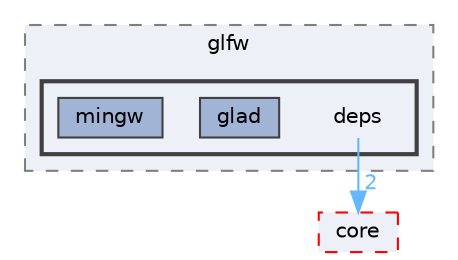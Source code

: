 digraph "runtime/glfw/deps"
{
 // LATEX_PDF_SIZE
  bgcolor="transparent";
  edge [fontname=Helvetica,fontsize=10,labelfontname=Helvetica,labelfontsize=10];
  node [fontname=Helvetica,fontsize=10,shape=box,height=0.2,width=0.4];
  compound=true
  subgraph clusterdir_5cf8d977d79e60b4047f94b5a17051ac {
    graph [ bgcolor="#edf0f7", pencolor="grey50", label="glfw", fontname=Helvetica,fontsize=10 style="filled,dashed", URL="dir_5cf8d977d79e60b4047f94b5a17051ac.html",tooltip=""]
  subgraph clusterdir_6ff0e9aacb02798e12069105004514e6 {
    graph [ bgcolor="#edf0f7", pencolor="grey25", label="", fontname=Helvetica,fontsize=10 style="filled,bold", URL="dir_6ff0e9aacb02798e12069105004514e6.html",tooltip=""]
    dir_6ff0e9aacb02798e12069105004514e6 [shape=plaintext, label="deps"];
  dir_c52ca91be36b98cba7cc309c2acd9411 [label="glad", fillcolor="#a2b4d6", color="grey25", style="filled", URL="dir_c52ca91be36b98cba7cc309c2acd9411.html",tooltip=""];
  dir_f844e85b71e9f953bd488dddd55ee542 [label="mingw", fillcolor="#a2b4d6", color="grey25", style="filled", URL="dir_f844e85b71e9f953bd488dddd55ee542.html",tooltip=""];
  }
  }
  dir_0b94c9ea5f3d98712a457061cc05ff83 [label="core", fillcolor="#edf0f7", color="red", style="filled,dashed", URL="dir_0b94c9ea5f3d98712a457061cc05ff83.html",tooltip=""];
  dir_6ff0e9aacb02798e12069105004514e6->dir_0b94c9ea5f3d98712a457061cc05ff83 [headlabel="2", labeldistance=1.5 headhref="dir_000025_000023.html" href="dir_000025_000023.html" color="steelblue1" fontcolor="steelblue1"];
}
